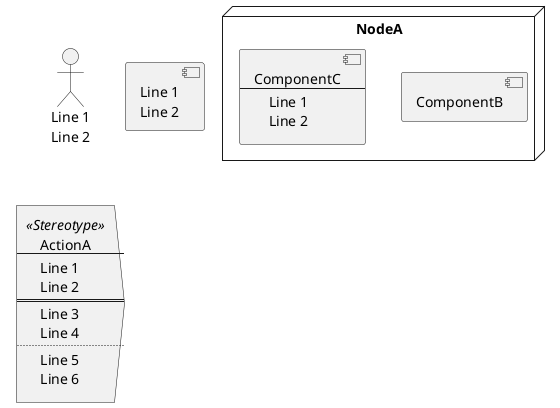 @startuml

actor ActorA [
    Line 1
    Line 2
]
component ComponentA [
    Line 1
    Line 2
]
node NodeA {
    component ComponentB
    component ComponentC [
    ComponentC
    ----
        Line 1
        Line 2
    ]
}

action ActionA <<Stereotype>> [
    ActionA
    ----
    Line 1
    Line 2
    ====
    Line 3
    Line 4
    ....
    Line 5
    Line 6
]
@enduml